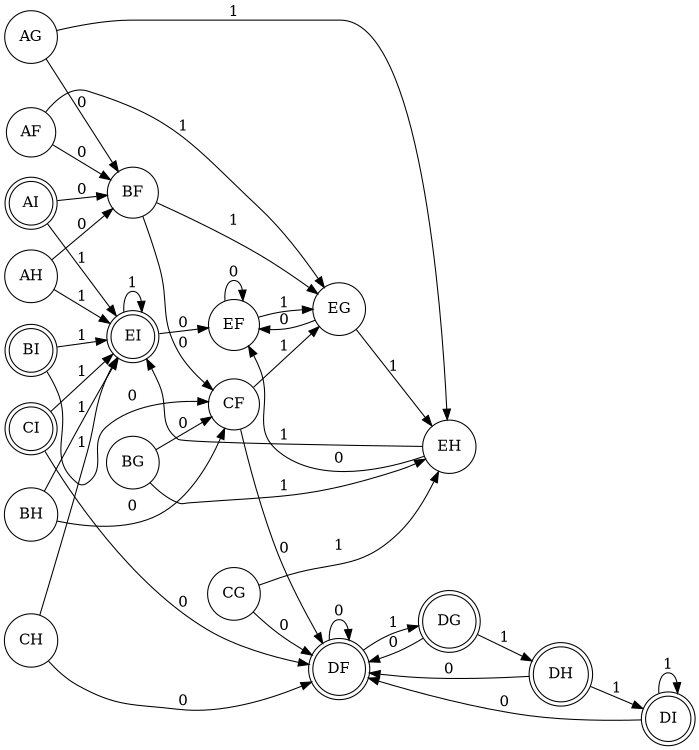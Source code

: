 digraph finite_state_machine {
	rankdir=LR size="8,5"
	node [shape=doublecircle]
	AI
	node [shape=doublecircle]
	BI
	node [shape=doublecircle]
	CI
	node [shape=doublecircle]
	DF
	node [shape=doublecircle]
	DG
	node [shape=doublecircle]
	DH
	node [shape=doublecircle]
	DI
	node [shape=doublecircle]
	EI
	node [shape=circle]
	AF -> BF [label=0]
	node [shape=circle]
	AG -> BF [label=0]
	node [shape=circle]
	AH -> BF [label=0]
	node [shape=circle]
	AI -> BF [label=0]
	node [shape=circle]
	AF -> EG [label=1]
	node [shape=circle]
	AG -> EH [label=1]
	node [shape=circle]
	AH -> EI [label=1]
	node [shape=circle]
	AI -> EI [label=1]
	node [shape=circle]
	BF -> CF [label=0]
	node [shape=circle]
	BG -> CF [label=0]
	node [shape=circle]
	BH -> CF [label=0]
	node [shape=circle]
	BI -> CF [label=0]
	node [shape=circle]
	BF -> EG [label=1]
	node [shape=circle]
	BG -> EH [label=1]
	node [shape=circle]
	BH -> EI [label=1]
	node [shape=circle]
	BI -> EI [label=1]
	node [shape=circle]
	CF -> DF [label=0]
	node [shape=circle]
	CG -> DF [label=0]
	node [shape=circle]
	CH -> DF [label=0]
	node [shape=circle]
	CI -> DF [label=0]
	node [shape=circle]
	CF -> EG [label=1]
	node [shape=circle]
	CG -> EH [label=1]
	node [shape=circle]
	CH -> EI [label=1]
	node [shape=circle]
	CI -> EI [label=1]
	node [shape=circle]
	DF -> DF [label=0]
	node [shape=circle]
	DG -> DF [label=0]
	node [shape=circle]
	DH -> DF [label=0]
	node [shape=circle]
	DI -> DF [label=0]
	node [shape=circle]
	DF -> DG [label=1]
	node [shape=circle]
	DG -> DH [label=1]
	node [shape=circle]
	DH -> DI [label=1]
	node [shape=circle]
	DI -> DI [label=1]
	node [shape=circle]
	EF -> EF [label=0]
	node [shape=circle]
	EG -> EF [label=0]
	node [shape=circle]
	EH -> EF [label=0]
	node [shape=circle]
	EI -> EF [label=0]
	node [shape=circle]
	EF -> EG [label=1]
	node [shape=circle]
	EG -> EH [label=1]
	node [shape=circle]
	EH -> EI [label=1]
	node [shape=circle]
	EI -> EI [label=1]
}
